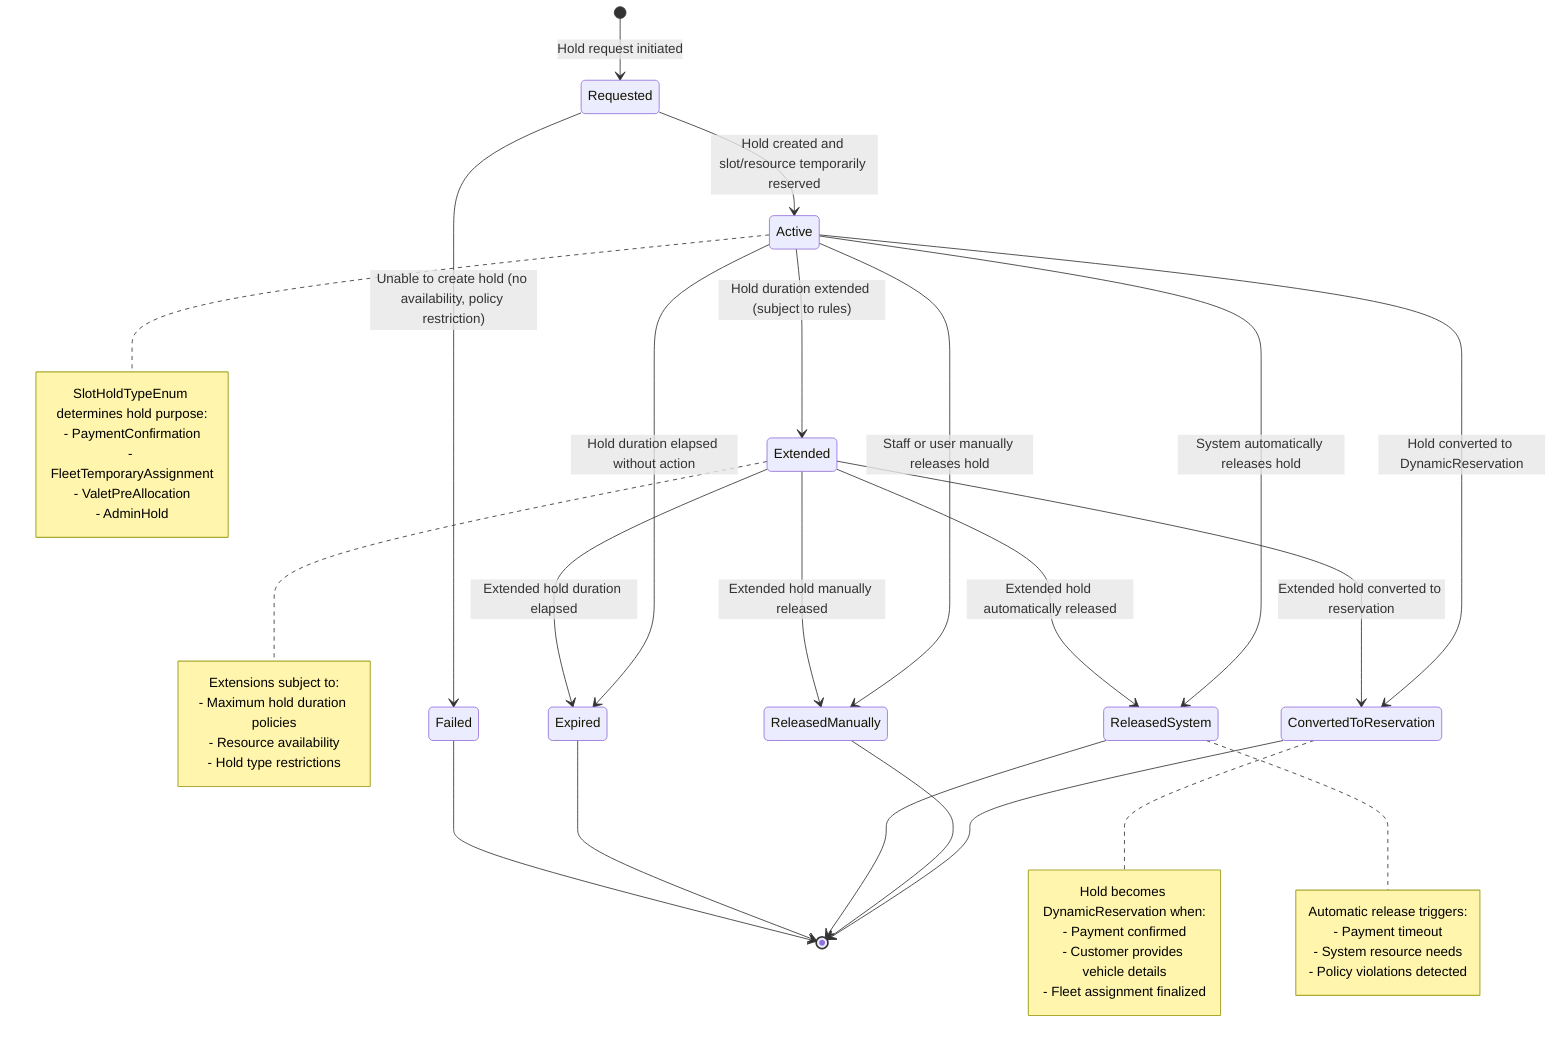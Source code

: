 stateDiagram-v2
    [*] --> Requested : Hold request initiated

    Requested --> Active : Hold created and slot/resource temporarily reserved
    Requested --> Failed : Unable to create hold (no availability, policy restriction)

    Active --> Extended : Hold duration extended (subject to rules)
    Active --> ConvertedToReservation : Hold converted to DynamicReservation
    Active --> ReleasedManually : Staff or user manually releases hold
    Active --> ReleasedSystem : System automatically releases hold
    Active --> Expired : Hold duration elapsed without action

    Extended --> ConvertedToReservation : Extended hold converted to reservation
    Extended --> ReleasedManually : Extended hold manually released
    Extended --> ReleasedSystem : Extended hold automatically released  
    Extended --> Expired : Extended hold duration elapsed

    ConvertedToReservation --> [*]
    ReleasedManually --> [*]
    ReleasedSystem --> [*]
    Expired --> [*]
    Failed --> [*]

    note right of Active
        SlotHoldTypeEnum determines hold purpose:
        - PaymentConfirmation
        - FleetTemporaryAssignment
        - ValetPreAllocation
        - AdminHold
    end note
    
    note right of ConvertedToReservation
        Hold becomes DynamicReservation when:
        - Payment confirmed
        - Customer provides vehicle details
        - Fleet assignment finalized
    end note
    
    note right of Extended
        Extensions subject to:
        - Maximum hold duration policies
        - Resource availability
        - Hold type restrictions
    end note
    
    note right of ReleasedSystem
        Automatic release triggers:
        - Payment timeout
        - System resource needs
        - Policy violations detected
    end note